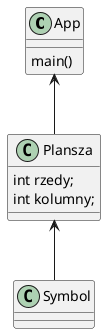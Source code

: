 @startuml
class App{
    main()
}

class Plansza{
    int rzedy;
    int kolumny;
}
App<--Plansza
Plansza<--Symbol
@enduml